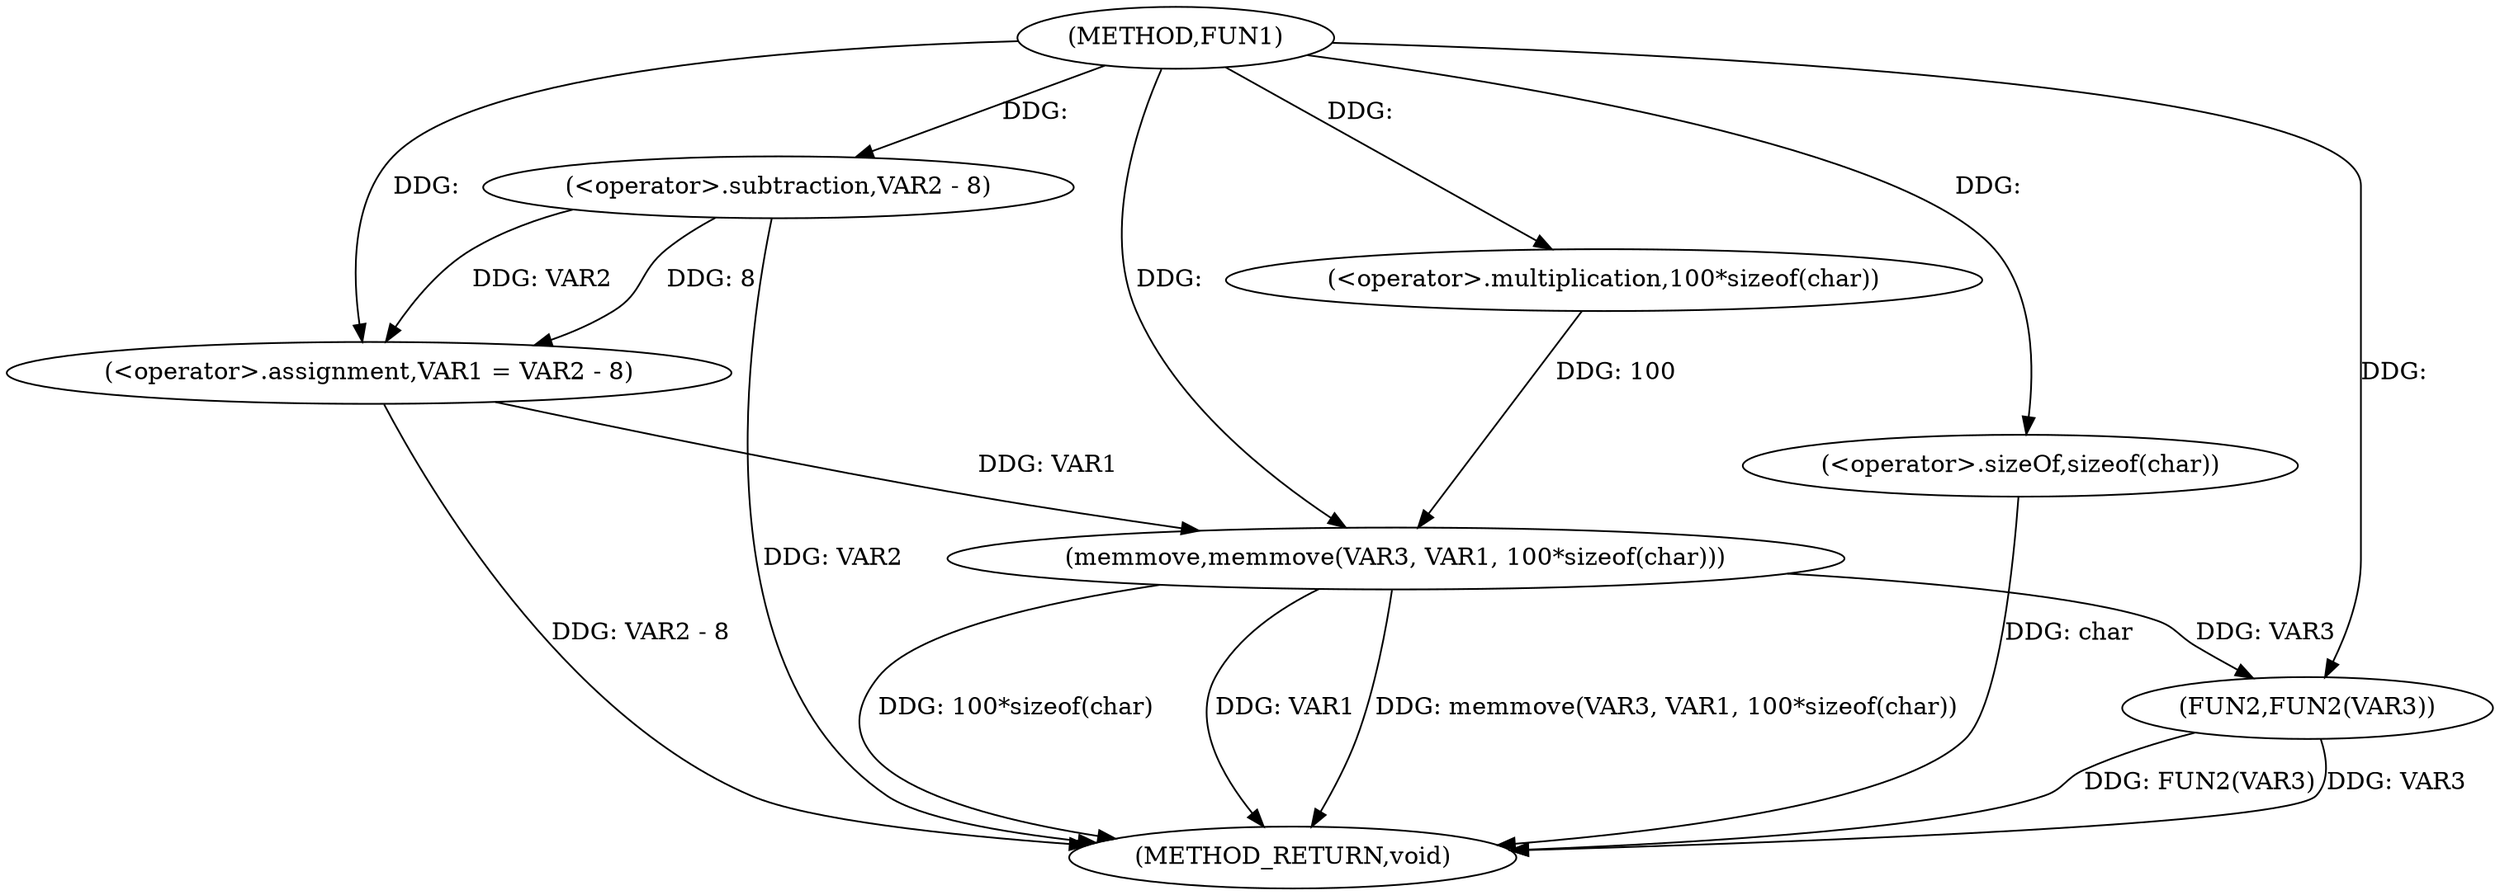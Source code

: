 digraph FUN1 {  
"1000100" [label = "(METHOD,FUN1)" ]
"1000120" [label = "(METHOD_RETURN,void)" ]
"1000104" [label = "(<operator>.assignment,VAR1 = VAR2 - 8)" ]
"1000106" [label = "(<operator>.subtraction,VAR2 - 8)" ]
"1000111" [label = "(memmove,memmove(VAR3, VAR1, 100*sizeof(char)))" ]
"1000114" [label = "(<operator>.multiplication,100*sizeof(char))" ]
"1000116" [label = "(<operator>.sizeOf,sizeof(char))" ]
"1000118" [label = "(FUN2,FUN2(VAR3))" ]
  "1000116" -> "1000120"  [ label = "DDG: char"] 
  "1000106" -> "1000120"  [ label = "DDG: VAR2"] 
  "1000111" -> "1000120"  [ label = "DDG: 100*sizeof(char)"] 
  "1000118" -> "1000120"  [ label = "DDG: FUN2(VAR3)"] 
  "1000111" -> "1000120"  [ label = "DDG: VAR1"] 
  "1000118" -> "1000120"  [ label = "DDG: VAR3"] 
  "1000104" -> "1000120"  [ label = "DDG: VAR2 - 8"] 
  "1000111" -> "1000120"  [ label = "DDG: memmove(VAR3, VAR1, 100*sizeof(char))"] 
  "1000106" -> "1000104"  [ label = "DDG: VAR2"] 
  "1000106" -> "1000104"  [ label = "DDG: 8"] 
  "1000100" -> "1000104"  [ label = "DDG: "] 
  "1000100" -> "1000106"  [ label = "DDG: "] 
  "1000100" -> "1000111"  [ label = "DDG: "] 
  "1000104" -> "1000111"  [ label = "DDG: VAR1"] 
  "1000114" -> "1000111"  [ label = "DDG: 100"] 
  "1000100" -> "1000114"  [ label = "DDG: "] 
  "1000100" -> "1000116"  [ label = "DDG: "] 
  "1000111" -> "1000118"  [ label = "DDG: VAR3"] 
  "1000100" -> "1000118"  [ label = "DDG: "] 
}
